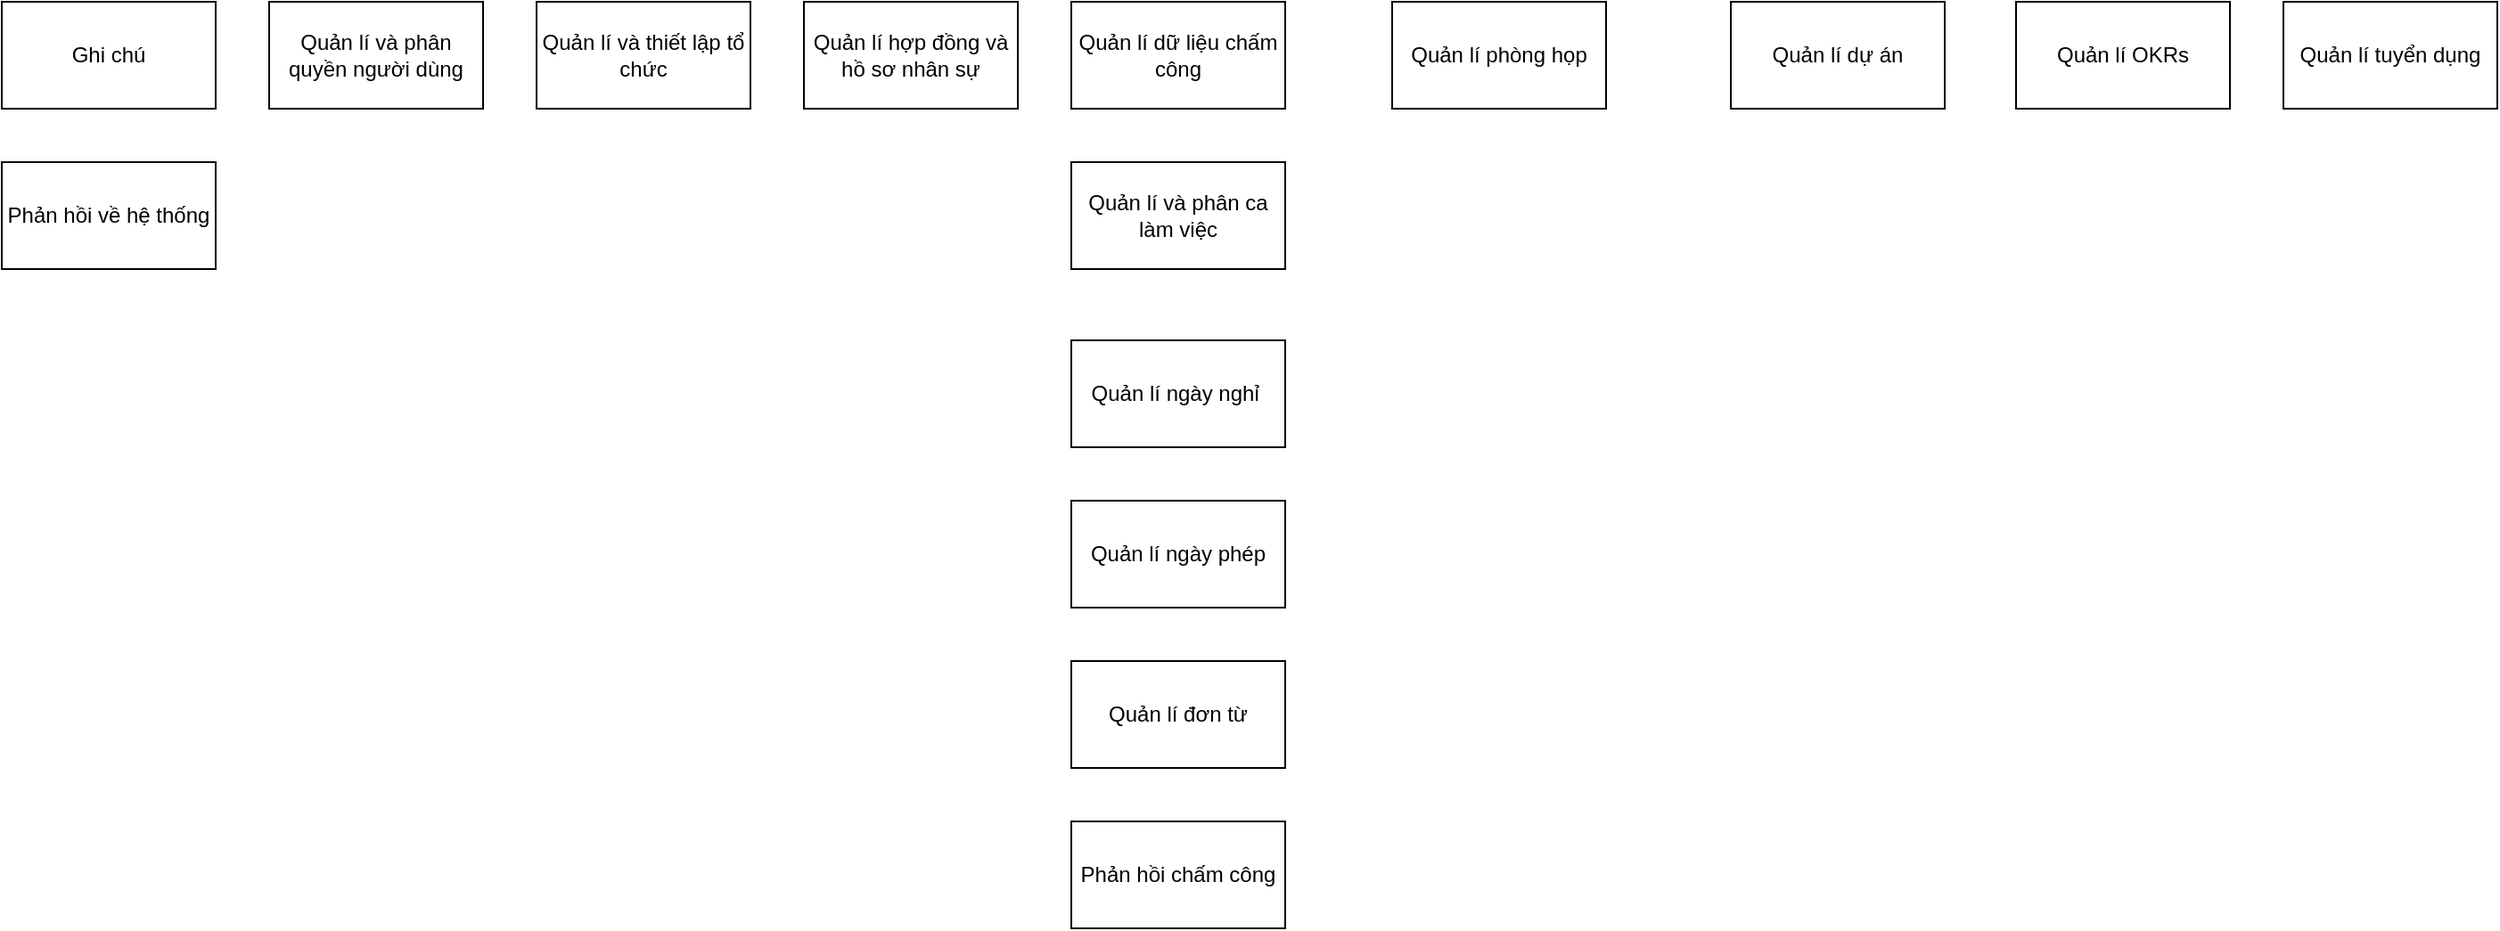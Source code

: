 <mxfile version="14.5.10" type="github">
  <diagram id="0QqW3eI3-q22ndHA75Ra" name="Page-1">
    <mxGraphModel dx="1673" dy="934" grid="1" gridSize="10" guides="1" tooltips="1" connect="1" arrows="1" fold="1" page="1" pageScale="1" pageWidth="850" pageHeight="1100" math="0" shadow="0">
      <root>
        <mxCell id="0" />
        <mxCell id="1" parent="0" />
        <mxCell id="7SDogSQBOghKLuZ4H_nX-16" value="Ghi chú" style="rounded=0;whiteSpace=wrap;html=1;" vertex="1" parent="1">
          <mxGeometry x="90" y="90" width="120" height="60" as="geometry" />
        </mxCell>
        <mxCell id="7SDogSQBOghKLuZ4H_nX-17" value="Quản lí và thiết lập tổ chức" style="rounded=0;whiteSpace=wrap;html=1;" vertex="1" parent="1">
          <mxGeometry x="390" y="90" width="120" height="60" as="geometry" />
        </mxCell>
        <mxCell id="7SDogSQBOghKLuZ4H_nX-18" value="Quản lí hợp đồng và hồ sơ nhân sự" style="rounded=0;whiteSpace=wrap;html=1;" vertex="1" parent="1">
          <mxGeometry x="540" y="90" width="120" height="60" as="geometry" />
        </mxCell>
        <mxCell id="7SDogSQBOghKLuZ4H_nX-19" value="Quản lí và phân ca làm việc" style="rounded=0;whiteSpace=wrap;html=1;" vertex="1" parent="1">
          <mxGeometry x="690" y="180" width="120" height="60" as="geometry" />
        </mxCell>
        <mxCell id="7SDogSQBOghKLuZ4H_nX-20" value="Quản lí dữ liệu chấm công" style="rounded=0;whiteSpace=wrap;html=1;" vertex="1" parent="1">
          <mxGeometry x="690" y="90" width="120" height="60" as="geometry" />
        </mxCell>
        <mxCell id="7SDogSQBOghKLuZ4H_nX-21" value="Quản lí ngày nghỉ&amp;nbsp;" style="rounded=0;whiteSpace=wrap;html=1;" vertex="1" parent="1">
          <mxGeometry x="690" y="280" width="120" height="60" as="geometry" />
        </mxCell>
        <mxCell id="7SDogSQBOghKLuZ4H_nX-22" value="Quản lí ngày phép" style="rounded=0;whiteSpace=wrap;html=1;" vertex="1" parent="1">
          <mxGeometry x="690" y="370" width="120" height="60" as="geometry" />
        </mxCell>
        <mxCell id="7SDogSQBOghKLuZ4H_nX-23" value="Quản lí đơn từ" style="rounded=0;whiteSpace=wrap;html=1;" vertex="1" parent="1">
          <mxGeometry x="690" y="460" width="120" height="60" as="geometry" />
        </mxCell>
        <mxCell id="7SDogSQBOghKLuZ4H_nX-24" value="Quản lí phòng họp" style="rounded=0;whiteSpace=wrap;html=1;" vertex="1" parent="1">
          <mxGeometry x="870" y="90" width="120" height="60" as="geometry" />
        </mxCell>
        <mxCell id="7SDogSQBOghKLuZ4H_nX-25" value="Quản lí dự án" style="rounded=0;whiteSpace=wrap;html=1;" vertex="1" parent="1">
          <mxGeometry x="1060" y="90" width="120" height="60" as="geometry" />
        </mxCell>
        <mxCell id="7SDogSQBOghKLuZ4H_nX-26" value="Quản lí OKRs" style="rounded=0;whiteSpace=wrap;html=1;" vertex="1" parent="1">
          <mxGeometry x="1220" y="90" width="120" height="60" as="geometry" />
        </mxCell>
        <mxCell id="7SDogSQBOghKLuZ4H_nX-28" value="Quản lí tuyển dụng" style="rounded=0;whiteSpace=wrap;html=1;" vertex="1" parent="1">
          <mxGeometry x="1370" y="90" width="120" height="60" as="geometry" />
        </mxCell>
        <mxCell id="7SDogSQBOghKLuZ4H_nX-29" value="Quản lí và phân quyền người dùng" style="whiteSpace=wrap;html=1;" vertex="1" parent="1">
          <mxGeometry x="240" y="90" width="120" height="60" as="geometry" />
        </mxCell>
        <mxCell id="7SDogSQBOghKLuZ4H_nX-30" value="Phản hồi về hệ thống" style="whiteSpace=wrap;html=1;" vertex="1" parent="1">
          <mxGeometry x="90" y="180" width="120" height="60" as="geometry" />
        </mxCell>
        <mxCell id="7SDogSQBOghKLuZ4H_nX-31" value="Phản hồi chấm công" style="whiteSpace=wrap;html=1;" vertex="1" parent="1">
          <mxGeometry x="690" y="550" width="120" height="60" as="geometry" />
        </mxCell>
      </root>
    </mxGraphModel>
  </diagram>
</mxfile>
